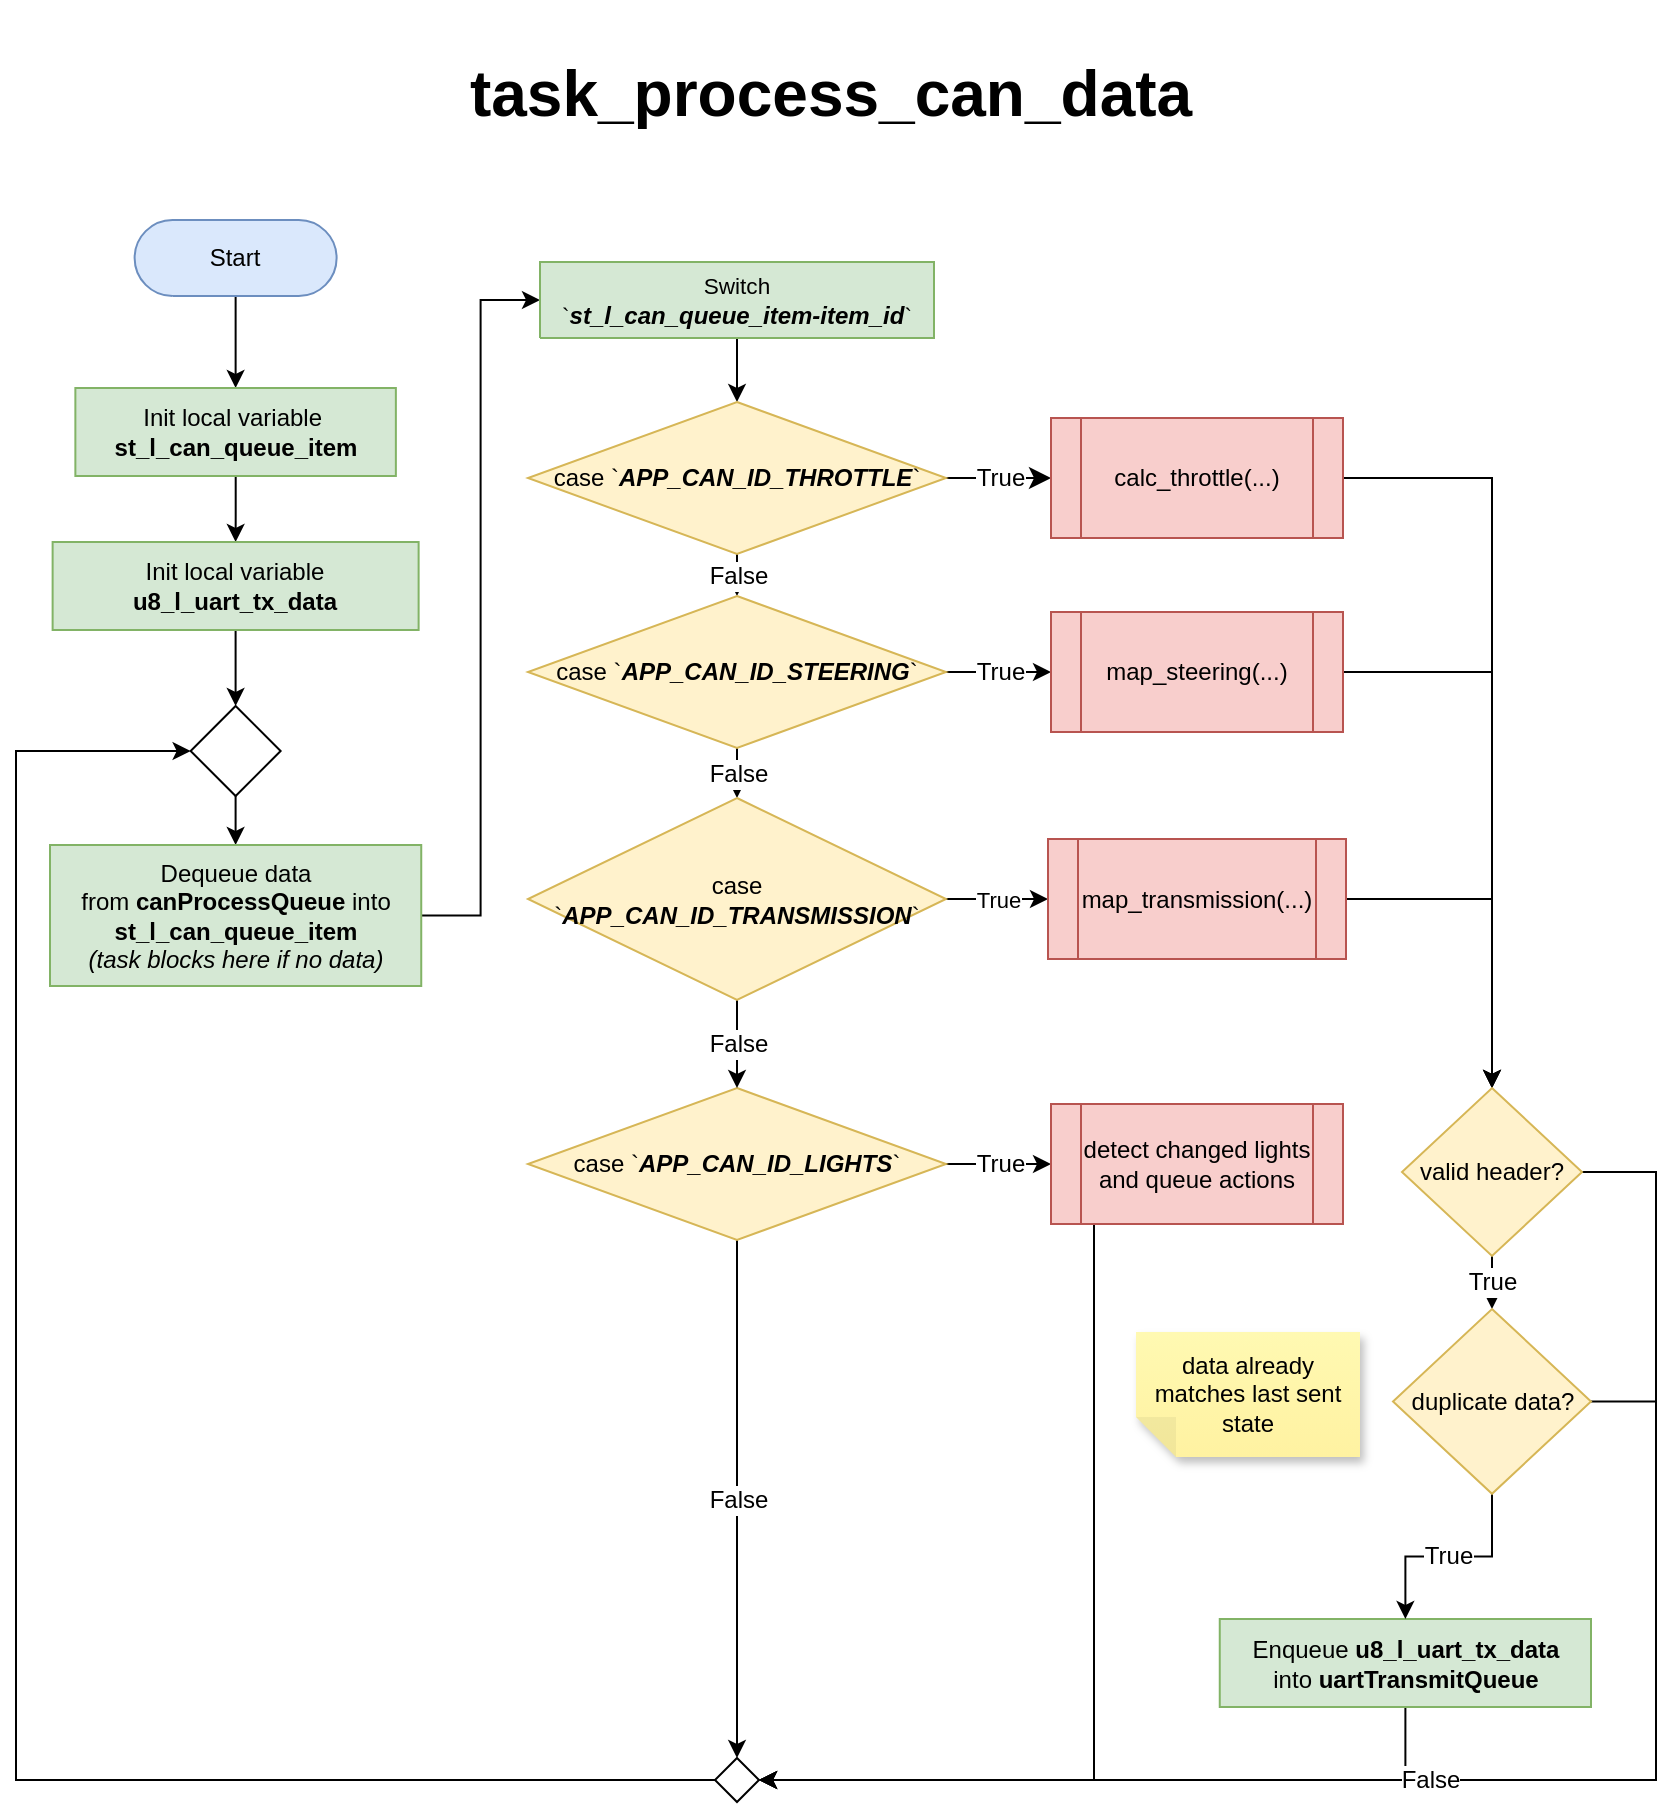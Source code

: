 <mxfile version="21.5.0" type="device">
  <diagram name="Page-1" id="cxeBOrwpK8nN50zcZmI6">
    <mxGraphModel dx="2035" dy="2349" grid="0" gridSize="10" guides="1" tooltips="1" connect="1" arrows="1" fold="1" page="1" pageScale="1" pageWidth="850" pageHeight="1100" math="0" shadow="0">
      <root>
        <mxCell id="0" />
        <mxCell id="1" parent="0" />
        <mxCell id="A5i7G-RLf4WkhE8potxu-13" value="&lt;h1&gt;task_process_can_data&lt;/h1&gt;" style="text;html=1;align=center;verticalAlign=middle;resizable=0;points=[];autosize=1;strokeColor=none;fillColor=none;fontSize=16;fontFamily=Helvetica;" parent="1" vertex="1">
          <mxGeometry x="-622" y="-1085" width="379" height="93" as="geometry" />
        </mxCell>
        <mxCell id="TCQq_0vxRrrU67py94-t-107" style="edgeStyle=orthogonalEdgeStyle;rounded=0;orthogonalLoop=1;jettySize=auto;html=1;entryX=0.5;entryY=0;entryDx=0;entryDy=0;" edge="1" parent="1" source="2nFFmFus7sa76uc8o4wt-1" target="TCQq_0vxRrrU67py94-t-4">
          <mxGeometry relative="1" as="geometry" />
        </mxCell>
        <UserObject label="&lt;div style=&quot;&quot;&gt;Start&lt;/div&gt;" Function="EN_DIO_Error_T DIO_init(uint8_t pinNumber, EN_DIO_PORT_T portNumber, EN_DIO_DIRECTION_T direction);" tags="Flowchart" id="2nFFmFus7sa76uc8o4wt-1">
          <mxCell style="verticalAlign=middle;align=center;overflow=width;vsdxID=30;fillColor=#dae8fc;shape=stencil(tVLREoIgEPwaHnEQxsl3s/9gEpSJwDko7e+DsEkze2l627vdu5uFRaxyHe8FosR5sCcxqMZ3iO0Rpcp0ApQPCLEasUpaEC3Yi2lS3fOojOhsr3HDmObyMtsVcYqS29Qh5FEfklwrM5OXeUa/yjkcAwfr7TDpiyTfXvjkMR+Vw2A998qaBac5tAKHU1hq3i4oNwjRr9ofvayt/+Rk+yX/4iWA159KpXWKxJx/z0Bopfyw+g4=);strokeColor=#6c8ebf;spacingTop=-1;spacingBottom=-1;spacingLeft=-1;spacingRight=-1;points=[[0.5,1,0],[0.5,0,0],[0,0.5,0],[1,0.5,0]];labelBackgroundColor=none;rounded=1;html=1;whiteSpace=wrap;fontFamily=Helvetica;" parent="1" vertex="1">
            <mxGeometry x="-779.69" y="-975" width="101" height="38" as="geometry" />
          </mxCell>
        </UserObject>
        <mxCell id="TCQq_0vxRrrU67py94-t-106" style="edgeStyle=orthogonalEdgeStyle;rounded=0;orthogonalLoop=1;jettySize=auto;html=1;entryX=0.5;entryY=0;entryDx=0;entryDy=0;" edge="1" parent="1" source="TCQq_0vxRrrU67py94-t-4" target="TCQq_0vxRrrU67py94-t-6">
          <mxGeometry relative="1" as="geometry" />
        </mxCell>
        <mxCell id="TCQq_0vxRrrU67py94-t-4" value="Init local variable&amp;nbsp;&lt;br&gt;&lt;b&gt;st_l_can_queue_item&lt;/b&gt;" style="rounded=0;whiteSpace=wrap;html=1;fontSize=12;fillColor=#d5e8d4;strokeColor=#82b366;fontFamily=Helvetica;" vertex="1" parent="1">
          <mxGeometry x="-809.315" y="-891" width="160.25" height="44" as="geometry" />
        </mxCell>
        <mxCell id="TCQq_0vxRrrU67py94-t-105" style="edgeStyle=orthogonalEdgeStyle;rounded=0;orthogonalLoop=1;jettySize=auto;html=1;entryX=0.5;entryY=0;entryDx=0;entryDy=0;" edge="1" parent="1" source="TCQq_0vxRrrU67py94-t-6" target="TCQq_0vxRrrU67py94-t-8">
          <mxGeometry relative="1" as="geometry" />
        </mxCell>
        <mxCell id="TCQq_0vxRrrU67py94-t-6" value="Init local variable&lt;br&gt;&lt;b&gt;u8_l_uart_tx_data&lt;/b&gt;" style="rounded=0;whiteSpace=wrap;html=1;fontSize=12;fillColor=#d5e8d4;strokeColor=#82b366;fontFamily=Helvetica;" vertex="1" parent="1">
          <mxGeometry x="-820.69" y="-814" width="183" height="44" as="geometry" />
        </mxCell>
        <mxCell id="TCQq_0vxRrrU67py94-t-7" style="edgeStyle=orthogonalEdgeStyle;rounded=0;orthogonalLoop=1;jettySize=auto;html=1;entryX=0.5;entryY=0;entryDx=0;entryDy=0;" edge="1" parent="1" source="TCQq_0vxRrrU67py94-t-8" target="TCQq_0vxRrrU67py94-t-10">
          <mxGeometry relative="1" as="geometry" />
        </mxCell>
        <mxCell id="TCQq_0vxRrrU67py94-t-8" value="" style="rhombus;whiteSpace=wrap;html=1;" vertex="1" parent="1">
          <mxGeometry x="-751.69" y="-732" width="45" height="45" as="geometry" />
        </mxCell>
        <mxCell id="TCQq_0vxRrrU67py94-t-88" style="edgeStyle=orthogonalEdgeStyle;rounded=0;orthogonalLoop=1;jettySize=auto;html=1;entryX=0;entryY=0.5;entryDx=0;entryDy=0;entryPerimeter=0;" edge="1" parent="1" source="TCQq_0vxRrrU67py94-t-10" target="TCQq_0vxRrrU67py94-t-23">
          <mxGeometry relative="1" as="geometry" />
        </mxCell>
        <mxCell id="TCQq_0vxRrrU67py94-t-10" value="Dequeue data from&amp;nbsp;&lt;b&gt;canProcessQueue&lt;/b&gt;&amp;nbsp;&lt;span style=&quot;background-color: initial;&quot;&gt;into&lt;br&gt;&lt;/span&gt;&lt;span style=&quot;border-color: var(--border-color);&quot;&gt;&lt;b&gt;st_l_can_queue_item&lt;/b&gt;&lt;br&gt;&lt;i style=&quot;&quot;&gt;(task blocks here if no data)&lt;/i&gt;&lt;br&gt;&lt;/span&gt;" style="rounded=0;whiteSpace=wrap;html=1;fontSize=12;fillColor=#d5e8d4;strokeColor=#82b366;fontFamily=Helvetica;" vertex="1" parent="1">
          <mxGeometry x="-822" y="-662.5" width="185.62" height="70.5" as="geometry" />
        </mxCell>
        <mxCell id="TCQq_0vxRrrU67py94-t-99" style="edgeStyle=orthogonalEdgeStyle;rounded=0;orthogonalLoop=1;jettySize=auto;html=1;entryX=1;entryY=0.5;entryDx=0;entryDy=0;" edge="1" parent="1" source="TCQq_0vxRrrU67py94-t-13" target="TCQq_0vxRrrU67py94-t-70">
          <mxGeometry relative="1" as="geometry">
            <Array as="points">
              <mxPoint x="-144" y="-195" />
            </Array>
          </mxGeometry>
        </mxCell>
        <mxCell id="TCQq_0vxRrrU67py94-t-13" value="Enqueue&amp;nbsp;&lt;span style=&quot;border-color: var(--border-color);&quot;&gt;&lt;b style=&quot;border-color: var(--border-color);&quot;&gt;u8_l_uart_tx_data&lt;br&gt;&lt;/b&gt;into &lt;b&gt;uartTransmitQueue&lt;/b&gt;&lt;br&gt;&lt;/span&gt;" style="rounded=0;whiteSpace=wrap;html=1;fontSize=12;fillColor=#d5e8d4;strokeColor=#82b366;fontFamily=Helvetica;" vertex="1" parent="1">
          <mxGeometry x="-237.12" y="-275.5" width="185.62" height="44" as="geometry" />
        </mxCell>
        <mxCell id="TCQq_0vxRrrU67py94-t-22" style="edgeStyle=orthogonalEdgeStyle;rounded=0;orthogonalLoop=1;jettySize=auto;html=1;entryX=0.5;entryY=0;entryDx=0;entryDy=0;fontFamily=Helvetica;" edge="1" parent="1" source="TCQq_0vxRrrU67py94-t-23" target="TCQq_0vxRrrU67py94-t-26">
          <mxGeometry relative="1" as="geometry" />
        </mxCell>
        <UserObject label="&lt;div style=&quot;&quot;&gt;&lt;font style=&quot;font-size: 11.29px; direction: ltr; letter-spacing: 0px; line-height: 120%; opacity: 1;&quot;&gt;Switch &lt;br&gt;`&lt;/font&gt;&lt;font style=&quot;direction: ltr; letter-spacing: 0px; line-height: 120%; opacity: 1;&quot;&gt;&lt;b&gt;&lt;i&gt;st_l_can_queue_item-item_id&lt;/i&gt;&lt;/b&gt;&lt;/font&gt;&lt;font style=&quot;direction: ltr; letter-spacing: 0px; line-height: 120%; opacity: 1;&quot;&gt;&lt;span style=&quot;font-size: 11.29px;&quot;&gt;`&lt;/span&gt;&lt;br&gt;&lt;/font&gt;&lt;/div&gt;" Function="EN_DIO_Error_T DIO_port_write(EN_DIO_PORT_T portNumber, uint8_t byte, uint8_t mask)" tags="Flowchart" id="TCQq_0vxRrrU67py94-t-23">
          <mxCell style="verticalAlign=middle;align=center;overflow=width;vsdxID=309;fillColor=#d5e8d4;shape=stencil(nZBLDoAgDERP0z3SIyjew0SURgSD+Lu9kMZoXLhwN9O+tukAlrNpJg1SzDH4QW/URgNYgZTkjA4UkwJUgGXng+6DX1zLfmoymdXo17xh5zmRJ6Q42BWCfc2oJfdAr+Yv+AP9Cb7OJ3H/2JG1HNGz/84klThPVCc=);strokeColor=#82b366;spacingTop=-1;spacingBottom=-1;spacingLeft=-1;spacingRight=-1;points=[[0,0.5,0],[1,0.5,0],[0.5,1,0],[0.5,0,0]];labelBackgroundColor=none;rounded=1;html=1;whiteSpace=wrap;fontFamily=Helvetica;" vertex="1" parent="1">
            <mxGeometry x="-577" y="-954" width="197" height="38" as="geometry" />
          </mxCell>
        </UserObject>
        <mxCell id="TCQq_0vxRrrU67py94-t-24" value="True" style="edgeStyle=none;curved=1;rounded=0;orthogonalLoop=1;jettySize=auto;html=1;entryX=0;entryY=0.5;entryDx=0;entryDy=0;fontSize=12;startSize=8;endSize=8;fontFamily=Helvetica;" edge="1" parent="1" source="TCQq_0vxRrrU67py94-t-26" target="TCQq_0vxRrrU67py94-t-73">
          <mxGeometry relative="1" as="geometry">
            <mxPoint x="-305" y="-845" as="targetPoint" />
          </mxGeometry>
        </mxCell>
        <mxCell id="TCQq_0vxRrrU67py94-t-94" value="False" style="edgeStyle=orthogonalEdgeStyle;rounded=0;orthogonalLoop=1;jettySize=auto;html=1;fontSize=12;" edge="1" parent="1" source="TCQq_0vxRrrU67py94-t-26" target="TCQq_0vxRrrU67py94-t-74">
          <mxGeometry relative="1" as="geometry" />
        </mxCell>
        <mxCell id="TCQq_0vxRrrU67py94-t-26" value="case `&lt;b&gt;&lt;i&gt;APP_CAN_ID_THROTTLE&lt;/i&gt;&lt;/b&gt;&lt;span style=&quot;background-color: initial;&quot;&gt;`&lt;/span&gt;" style="rhombus;whiteSpace=wrap;html=1;fontSize=12;fontFamily=Helvetica;fillColor=#fff2cc;strokeColor=#d6b656;" vertex="1" parent="1">
          <mxGeometry x="-583" y="-884" width="209" height="76" as="geometry" />
        </mxCell>
        <mxCell id="TCQq_0vxRrrU67py94-t-103" style="edgeStyle=orthogonalEdgeStyle;rounded=0;orthogonalLoop=1;jettySize=auto;html=1;entryX=0;entryY=0.5;entryDx=0;entryDy=0;" edge="1" parent="1" source="TCQq_0vxRrrU67py94-t-70" target="TCQq_0vxRrrU67py94-t-8">
          <mxGeometry relative="1" as="geometry">
            <Array as="points">
              <mxPoint x="-839" y="-195" />
              <mxPoint x="-839" y="-709" />
            </Array>
          </mxGeometry>
        </mxCell>
        <mxCell id="TCQq_0vxRrrU67py94-t-70" value="" style="rhombus;whiteSpace=wrap;html=1;fontFamily=Helvetica;" vertex="1" parent="1">
          <mxGeometry x="-489.5" y="-206.0" width="22" height="22" as="geometry" />
        </mxCell>
        <mxCell id="TCQq_0vxRrrU67py94-t-89" style="edgeStyle=orthogonalEdgeStyle;rounded=0;orthogonalLoop=1;jettySize=auto;html=1;entryX=0.5;entryY=0;entryDx=0;entryDy=0;" edge="1" parent="1" source="TCQq_0vxRrrU67py94-t-73" target="TCQq_0vxRrrU67py94-t-81">
          <mxGeometry relative="1" as="geometry" />
        </mxCell>
        <mxCell id="TCQq_0vxRrrU67py94-t-73" value="calc_throttle(...)" style="shape=process;whiteSpace=wrap;html=1;backgroundOutline=1;fillColor=#f8cecc;strokeColor=#b85450;" vertex="1" parent="1">
          <mxGeometry x="-321.5" y="-876" width="146" height="60" as="geometry" />
        </mxCell>
        <mxCell id="TCQq_0vxRrrU67py94-t-85" value="True" style="edgeStyle=orthogonalEdgeStyle;rounded=0;orthogonalLoop=1;jettySize=auto;html=1;fontSize=12;" edge="1" parent="1" source="TCQq_0vxRrrU67py94-t-74" target="TCQq_0vxRrrU67py94-t-77">
          <mxGeometry relative="1" as="geometry" />
        </mxCell>
        <mxCell id="TCQq_0vxRrrU67py94-t-95" value="False" style="edgeStyle=orthogonalEdgeStyle;rounded=0;orthogonalLoop=1;jettySize=auto;html=1;horizontal=1;fontSize=12;" edge="1" parent="1" source="TCQq_0vxRrrU67py94-t-74" target="TCQq_0vxRrrU67py94-t-76">
          <mxGeometry relative="1" as="geometry" />
        </mxCell>
        <mxCell id="TCQq_0vxRrrU67py94-t-74" value="case `&lt;b&gt;&lt;i&gt;APP_CAN_ID_STEERING&lt;/i&gt;&lt;/b&gt;&lt;span style=&quot;background-color: initial;&quot;&gt;`&lt;/span&gt;" style="rhombus;whiteSpace=wrap;html=1;fontSize=12;fontFamily=Helvetica;fillColor=#fff2cc;strokeColor=#d6b656;" vertex="1" parent="1">
          <mxGeometry x="-583" y="-787" width="209" height="76" as="geometry" />
        </mxCell>
        <mxCell id="TCQq_0vxRrrU67py94-t-87" value="True" style="edgeStyle=orthogonalEdgeStyle;rounded=0;orthogonalLoop=1;jettySize=auto;html=1;fontSize=12;" edge="1" parent="1" source="TCQq_0vxRrrU67py94-t-75" target="TCQq_0vxRrrU67py94-t-78">
          <mxGeometry relative="1" as="geometry" />
        </mxCell>
        <mxCell id="TCQq_0vxRrrU67py94-t-102" value="False" style="edgeStyle=orthogonalEdgeStyle;rounded=0;orthogonalLoop=1;jettySize=auto;html=1;entryX=0.5;entryY=0;entryDx=0;entryDy=0;fontSize=12;" edge="1" parent="1" source="TCQq_0vxRrrU67py94-t-75" target="TCQq_0vxRrrU67py94-t-70">
          <mxGeometry relative="1" as="geometry" />
        </mxCell>
        <mxCell id="TCQq_0vxRrrU67py94-t-75" value="case `&lt;b&gt;&lt;i&gt;APP_CAN_ID_LIGHTS&lt;/i&gt;&lt;/b&gt;&lt;span style=&quot;background-color: initial;&quot;&gt;`&lt;/span&gt;" style="rhombus;whiteSpace=wrap;html=1;fontSize=12;fontFamily=Helvetica;fillColor=#fff2cc;strokeColor=#d6b656;" vertex="1" parent="1">
          <mxGeometry x="-583" y="-541" width="209" height="76" as="geometry" />
        </mxCell>
        <mxCell id="TCQq_0vxRrrU67py94-t-86" value="True" style="edgeStyle=orthogonalEdgeStyle;rounded=0;orthogonalLoop=1;jettySize=auto;html=1;" edge="1" parent="1" source="TCQq_0vxRrrU67py94-t-76" target="TCQq_0vxRrrU67py94-t-79">
          <mxGeometry relative="1" as="geometry" />
        </mxCell>
        <mxCell id="TCQq_0vxRrrU67py94-t-96" value="False" style="edgeStyle=orthogonalEdgeStyle;rounded=0;orthogonalLoop=1;jettySize=auto;html=1;fontSize=12;" edge="1" parent="1" source="TCQq_0vxRrrU67py94-t-76" target="TCQq_0vxRrrU67py94-t-75">
          <mxGeometry relative="1" as="geometry" />
        </mxCell>
        <mxCell id="TCQq_0vxRrrU67py94-t-76" value="case `&lt;b&gt;&lt;i&gt;APP_CAN_ID_TRANSMISSION&lt;/i&gt;&lt;/b&gt;&lt;span style=&quot;background-color: initial;&quot;&gt;`&lt;/span&gt;" style="rhombus;whiteSpace=wrap;html=1;fontSize=12;fontFamily=Helvetica;fillColor=#fff2cc;strokeColor=#d6b656;" vertex="1" parent="1">
          <mxGeometry x="-583" y="-686" width="209" height="101" as="geometry" />
        </mxCell>
        <mxCell id="TCQq_0vxRrrU67py94-t-90" style="edgeStyle=orthogonalEdgeStyle;rounded=0;orthogonalLoop=1;jettySize=auto;html=1;entryX=0.5;entryY=0;entryDx=0;entryDy=0;" edge="1" parent="1" source="TCQq_0vxRrrU67py94-t-77" target="TCQq_0vxRrrU67py94-t-81">
          <mxGeometry relative="1" as="geometry" />
        </mxCell>
        <mxCell id="TCQq_0vxRrrU67py94-t-77" value="map_steering(...)" style="shape=process;whiteSpace=wrap;html=1;backgroundOutline=1;fillColor=#f8cecc;strokeColor=#b85450;" vertex="1" parent="1">
          <mxGeometry x="-321.5" y="-779" width="146" height="60" as="geometry" />
        </mxCell>
        <mxCell id="TCQq_0vxRrrU67py94-t-100" style="edgeStyle=orthogonalEdgeStyle;rounded=0;orthogonalLoop=1;jettySize=auto;html=1;entryX=1;entryY=0.5;entryDx=0;entryDy=0;" edge="1" parent="1" source="TCQq_0vxRrrU67py94-t-78" target="TCQq_0vxRrrU67py94-t-70">
          <mxGeometry relative="1" as="geometry">
            <Array as="points">
              <mxPoint x="-300" y="-195" />
            </Array>
          </mxGeometry>
        </mxCell>
        <mxCell id="TCQq_0vxRrrU67py94-t-78" value="detect changed lights and queue actions" style="shape=process;whiteSpace=wrap;html=1;backgroundOutline=1;fillColor=#f8cecc;strokeColor=#b85450;" vertex="1" parent="1">
          <mxGeometry x="-321.5" y="-533" width="146" height="60" as="geometry" />
        </mxCell>
        <mxCell id="TCQq_0vxRrrU67py94-t-91" style="edgeStyle=orthogonalEdgeStyle;rounded=0;orthogonalLoop=1;jettySize=auto;html=1;entryX=0.5;entryY=0;entryDx=0;entryDy=0;" edge="1" parent="1" source="TCQq_0vxRrrU67py94-t-79" target="TCQq_0vxRrrU67py94-t-81">
          <mxGeometry relative="1" as="geometry" />
        </mxCell>
        <mxCell id="TCQq_0vxRrrU67py94-t-79" value="map_transmission(...)" style="shape=process;whiteSpace=wrap;html=1;backgroundOutline=1;fillColor=#f8cecc;strokeColor=#b85450;" vertex="1" parent="1">
          <mxGeometry x="-323" y="-665.5" width="149" height="60" as="geometry" />
        </mxCell>
        <mxCell id="TCQq_0vxRrrU67py94-t-92" value="True" style="edgeStyle=orthogonalEdgeStyle;rounded=0;orthogonalLoop=1;jettySize=auto;html=1;entryX=0.5;entryY=0;entryDx=0;entryDy=0;fontSize=12;" edge="1" parent="1" source="TCQq_0vxRrrU67py94-t-81" target="TCQq_0vxRrrU67py94-t-82">
          <mxGeometry relative="1" as="geometry" />
        </mxCell>
        <mxCell id="TCQq_0vxRrrU67py94-t-97" style="edgeStyle=orthogonalEdgeStyle;rounded=0;orthogonalLoop=1;jettySize=auto;html=1;entryX=1;entryY=0.5;entryDx=0;entryDy=0;" edge="1" parent="1" source="TCQq_0vxRrrU67py94-t-81" target="TCQq_0vxRrrU67py94-t-70">
          <mxGeometry relative="1" as="geometry">
            <Array as="points">
              <mxPoint x="-19" y="-499" />
              <mxPoint x="-19" y="-195" />
            </Array>
          </mxGeometry>
        </mxCell>
        <mxCell id="TCQq_0vxRrrU67py94-t-81" value="valid header?" style="rhombus;whiteSpace=wrap;html=1;fillColor=#fff2cc;strokeColor=#d6b656;" vertex="1" parent="1">
          <mxGeometry x="-146.0" y="-541" width="90" height="84" as="geometry" />
        </mxCell>
        <mxCell id="TCQq_0vxRrrU67py94-t-93" value="True" style="edgeStyle=orthogonalEdgeStyle;rounded=0;orthogonalLoop=1;jettySize=auto;html=1;fontSize=12;" edge="1" parent="1" source="TCQq_0vxRrrU67py94-t-82" target="TCQq_0vxRrrU67py94-t-13">
          <mxGeometry relative="1" as="geometry" />
        </mxCell>
        <mxCell id="TCQq_0vxRrrU67py94-t-98" value="False" style="edgeStyle=orthogonalEdgeStyle;rounded=0;orthogonalLoop=1;jettySize=auto;html=1;entryX=1;entryY=0.5;entryDx=0;entryDy=0;fontSize=12;" edge="1" parent="1" source="TCQq_0vxRrrU67py94-t-82" target="TCQq_0vxRrrU67py94-t-70">
          <mxGeometry relative="1" as="geometry">
            <Array as="points">
              <mxPoint x="-19" y="-384" />
              <mxPoint x="-19" y="-195" />
            </Array>
          </mxGeometry>
        </mxCell>
        <mxCell id="TCQq_0vxRrrU67py94-t-82" value="duplicate data?" style="rhombus;whiteSpace=wrap;html=1;fillColor=#fff2cc;strokeColor=#d6b656;" vertex="1" parent="1">
          <mxGeometry x="-150.5" y="-430.5" width="99" height="92.4" as="geometry" />
        </mxCell>
        <mxCell id="TCQq_0vxRrrU67py94-t-83" value="data already matches last sent state" style="shape=note;whiteSpace=wrap;html=1;backgroundOutline=1;fontColor=#000000;darkOpacity=0.05;fillColor=#FFF9B2;strokeColor=none;fillStyle=solid;direction=west;gradientDirection=north;gradientColor=#FFF2A1;shadow=1;size=20;pointerEvents=1;fontFamily=Helvetica;" vertex="1" parent="1">
          <mxGeometry x="-279" y="-419" width="112" height="62.5" as="geometry" />
        </mxCell>
      </root>
    </mxGraphModel>
  </diagram>
</mxfile>
